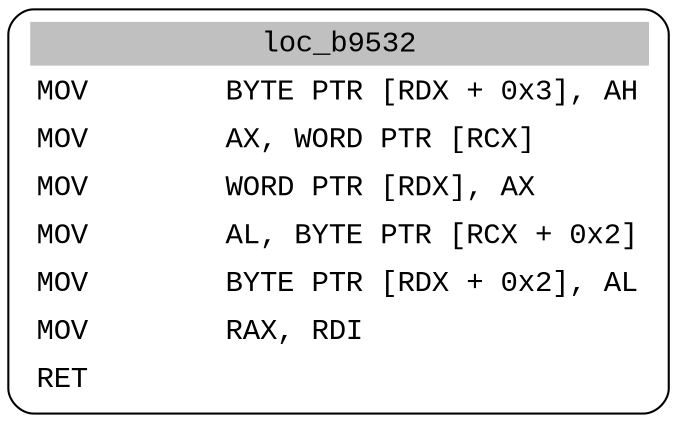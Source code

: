 digraph asm_graph {
1941 [
shape="Mrecord" fontname="Courier New"label =<<table border="0" cellborder="0" cellpadding="3"><tr><td align="center" colspan="2" bgcolor="grey">loc_b9532</td></tr><tr><td align="left">MOV        BYTE PTR [RDX + 0x3], AH</td></tr><tr><td align="left">MOV        AX, WORD PTR [RCX]</td></tr><tr><td align="left">MOV        WORD PTR [RDX], AX</td></tr><tr><td align="left">MOV        AL, BYTE PTR [RCX + 0x2]</td></tr><tr><td align="left">MOV        BYTE PTR [RDX + 0x2], AL</td></tr><tr><td align="left">MOV        RAX, RDI</td></tr><tr><td align="left">RET        </td></tr></table>> ];
}
